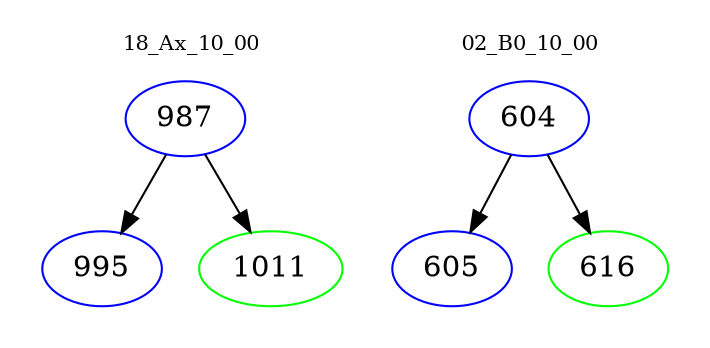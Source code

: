 digraph{
subgraph cluster_0 {
color = white
label = "18_Ax_10_00";
fontsize=10;
T0_987 [label="987", color="blue"]
T0_987 -> T0_995 [color="black"]
T0_995 [label="995", color="blue"]
T0_987 -> T0_1011 [color="black"]
T0_1011 [label="1011", color="green"]
}
subgraph cluster_1 {
color = white
label = "02_B0_10_00";
fontsize=10;
T1_604 [label="604", color="blue"]
T1_604 -> T1_605 [color="black"]
T1_605 [label="605", color="blue"]
T1_604 -> T1_616 [color="black"]
T1_616 [label="616", color="green"]
}
}
